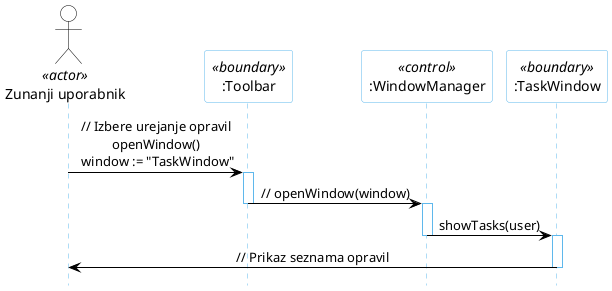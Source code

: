 @startuml urejanjeSeznamaOpravil
hide footbox

skinparam backgroundcolor transparent
skinparam defaultTextAlignment center
skinparam actorBorderColor black
skinparam actorBackgroundColor white
skinparam arrowColor black  
skinparam sequenceLifeLineBorderColor #5FB8EC
skinparam sequenceParticipantBorderColor #5FB8EC
skinparam sequenceParticipantBackgroundColor white

actor "Zunanji uporabnik" as zup<<actor>>
participant ":Toolbar" as Vmesnik <<boundary>>
participant ":WindowManager" as wm <<control>>
participant ":TaskWindow" as task <<boundary>>



zup -> Vmesnik: // Izbere urejanje opravil\nopenWindow()\n window := "TaskWindow"

activate Vmesnik
Vmesnik -> wm: // openWindow(window)
deactivate Vmesnik
activate wm
wm -> task: showTasks(user)
deactivate wm
activate task
task -> zup: // Prikaz seznama opravil
deactivate task

' na začetku vsakega rimera uporabe se najprej iz menijske vrstice (toolbar) izbere, katero okno oz zaslonksa maska se bo prikazala. Potek tega je prikazan na tem ločenem diagramu zaporedja, ki pa je na začetku prisoten tudi pri vseh ostalih. Primej je podan za okno za urejanje seznama opravil.
